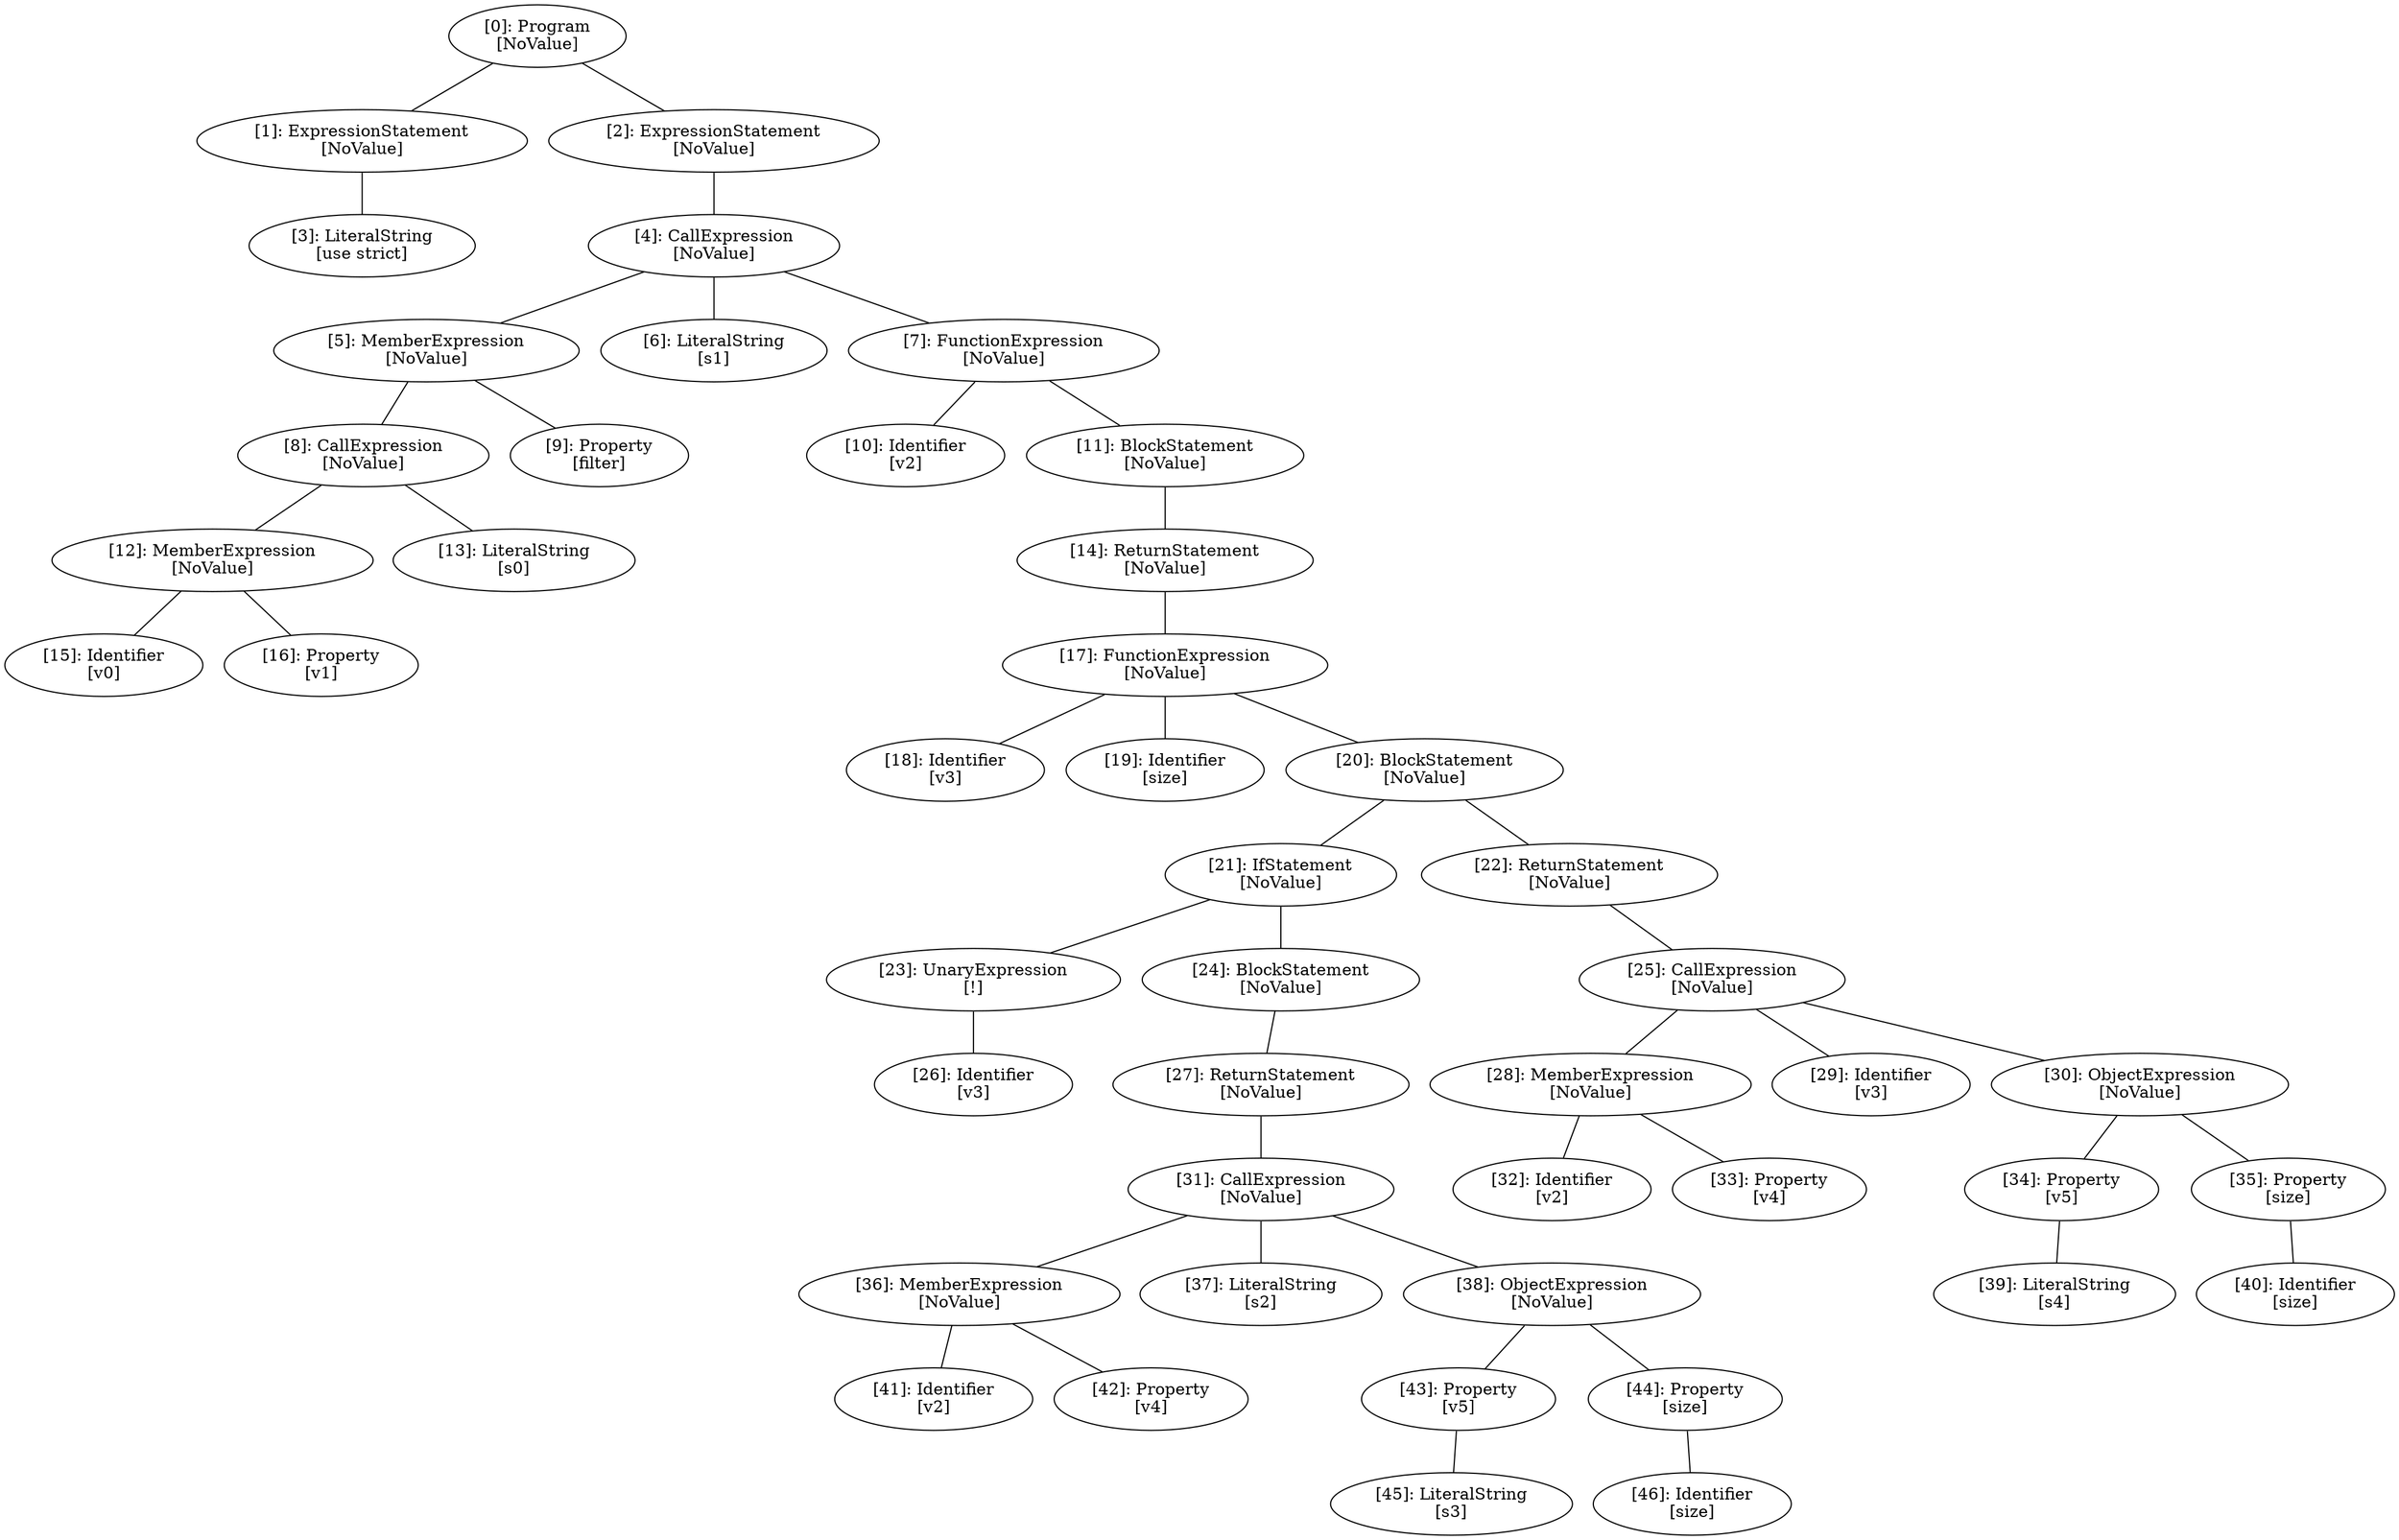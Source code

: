 // Result
graph {
	0 [label="[0]: Program
[NoValue]"]
	1 [label="[1]: ExpressionStatement
[NoValue]"]
	2 [label="[2]: ExpressionStatement
[NoValue]"]
	3 [label="[3]: LiteralString
[use strict]"]
	4 [label="[4]: CallExpression
[NoValue]"]
	5 [label="[5]: MemberExpression
[NoValue]"]
	6 [label="[6]: LiteralString
[s1]"]
	7 [label="[7]: FunctionExpression
[NoValue]"]
	8 [label="[8]: CallExpression
[NoValue]"]
	9 [label="[9]: Property
[filter]"]
	10 [label="[10]: Identifier
[v2]"]
	11 [label="[11]: BlockStatement
[NoValue]"]
	12 [label="[12]: MemberExpression
[NoValue]"]
	13 [label="[13]: LiteralString
[s0]"]
	14 [label="[14]: ReturnStatement
[NoValue]"]
	15 [label="[15]: Identifier
[v0]"]
	16 [label="[16]: Property
[v1]"]
	17 [label="[17]: FunctionExpression
[NoValue]"]
	18 [label="[18]: Identifier
[v3]"]
	19 [label="[19]: Identifier
[size]"]
	20 [label="[20]: BlockStatement
[NoValue]"]
	21 [label="[21]: IfStatement
[NoValue]"]
	22 [label="[22]: ReturnStatement
[NoValue]"]
	23 [label="[23]: UnaryExpression
[!]"]
	24 [label="[24]: BlockStatement
[NoValue]"]
	25 [label="[25]: CallExpression
[NoValue]"]
	26 [label="[26]: Identifier
[v3]"]
	27 [label="[27]: ReturnStatement
[NoValue]"]
	28 [label="[28]: MemberExpression
[NoValue]"]
	29 [label="[29]: Identifier
[v3]"]
	30 [label="[30]: ObjectExpression
[NoValue]"]
	31 [label="[31]: CallExpression
[NoValue]"]
	32 [label="[32]: Identifier
[v2]"]
	33 [label="[33]: Property
[v4]"]
	34 [label="[34]: Property
[v5]"]
	35 [label="[35]: Property
[size]"]
	36 [label="[36]: MemberExpression
[NoValue]"]
	37 [label="[37]: LiteralString
[s2]"]
	38 [label="[38]: ObjectExpression
[NoValue]"]
	39 [label="[39]: LiteralString
[s4]"]
	40 [label="[40]: Identifier
[size]"]
	41 [label="[41]: Identifier
[v2]"]
	42 [label="[42]: Property
[v4]"]
	43 [label="[43]: Property
[v5]"]
	44 [label="[44]: Property
[size]"]
	45 [label="[45]: LiteralString
[s3]"]
	46 [label="[46]: Identifier
[size]"]
	0 -- 1
	0 -- 2
	1 -- 3
	2 -- 4
	4 -- 5
	4 -- 6
	4 -- 7
	5 -- 8
	5 -- 9
	7 -- 10
	7 -- 11
	8 -- 12
	8 -- 13
	11 -- 14
	12 -- 15
	12 -- 16
	14 -- 17
	17 -- 18
	17 -- 19
	17 -- 20
	20 -- 21
	20 -- 22
	21 -- 23
	21 -- 24
	22 -- 25
	23 -- 26
	24 -- 27
	25 -- 28
	25 -- 29
	25 -- 30
	27 -- 31
	28 -- 32
	28 -- 33
	30 -- 34
	30 -- 35
	31 -- 36
	31 -- 37
	31 -- 38
	34 -- 39
	35 -- 40
	36 -- 41
	36 -- 42
	38 -- 43
	38 -- 44
	43 -- 45
	44 -- 46
}
